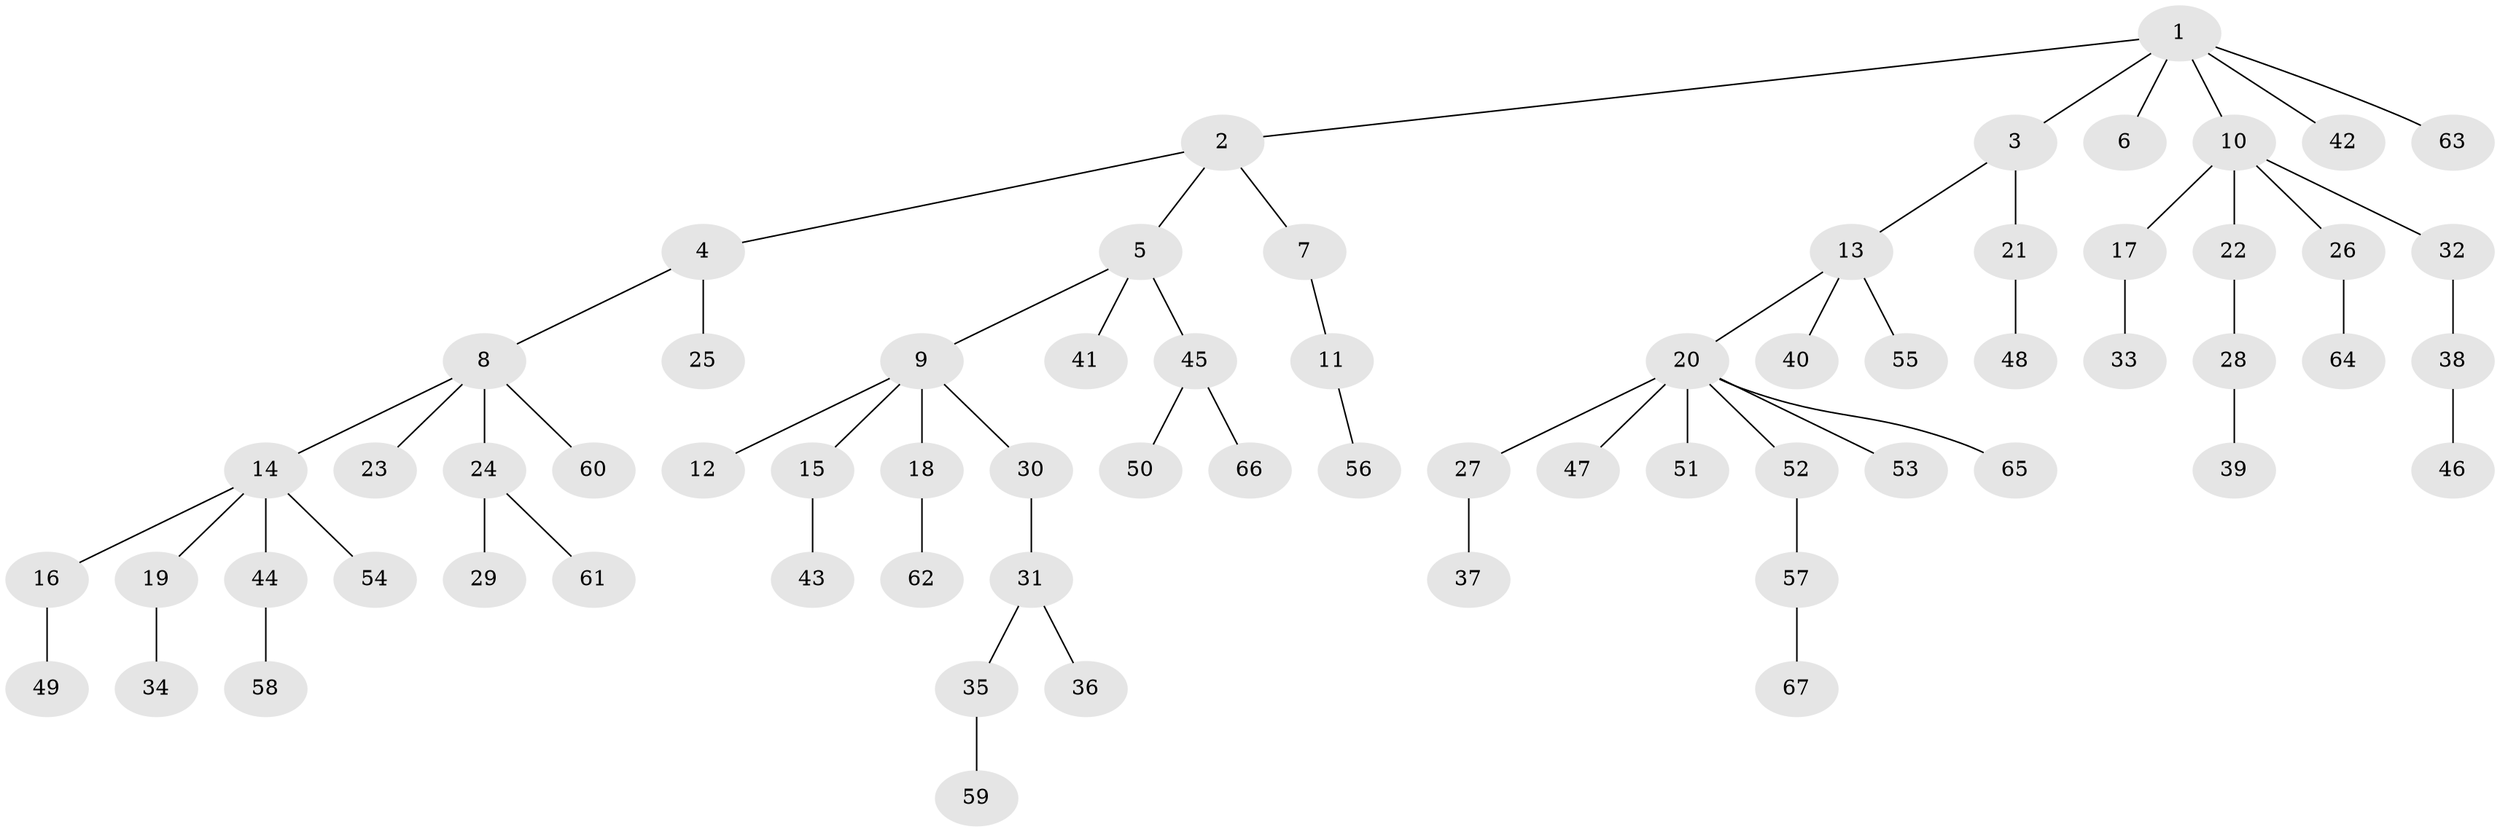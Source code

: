 // Generated by graph-tools (version 1.1) at 2025/36/03/09/25 02:36:58]
// undirected, 67 vertices, 66 edges
graph export_dot {
graph [start="1"]
  node [color=gray90,style=filled];
  1;
  2;
  3;
  4;
  5;
  6;
  7;
  8;
  9;
  10;
  11;
  12;
  13;
  14;
  15;
  16;
  17;
  18;
  19;
  20;
  21;
  22;
  23;
  24;
  25;
  26;
  27;
  28;
  29;
  30;
  31;
  32;
  33;
  34;
  35;
  36;
  37;
  38;
  39;
  40;
  41;
  42;
  43;
  44;
  45;
  46;
  47;
  48;
  49;
  50;
  51;
  52;
  53;
  54;
  55;
  56;
  57;
  58;
  59;
  60;
  61;
  62;
  63;
  64;
  65;
  66;
  67;
  1 -- 2;
  1 -- 3;
  1 -- 6;
  1 -- 10;
  1 -- 42;
  1 -- 63;
  2 -- 4;
  2 -- 5;
  2 -- 7;
  3 -- 13;
  3 -- 21;
  4 -- 8;
  4 -- 25;
  5 -- 9;
  5 -- 41;
  5 -- 45;
  7 -- 11;
  8 -- 14;
  8 -- 23;
  8 -- 24;
  8 -- 60;
  9 -- 12;
  9 -- 15;
  9 -- 18;
  9 -- 30;
  10 -- 17;
  10 -- 22;
  10 -- 26;
  10 -- 32;
  11 -- 56;
  13 -- 20;
  13 -- 40;
  13 -- 55;
  14 -- 16;
  14 -- 19;
  14 -- 44;
  14 -- 54;
  15 -- 43;
  16 -- 49;
  17 -- 33;
  18 -- 62;
  19 -- 34;
  20 -- 27;
  20 -- 47;
  20 -- 51;
  20 -- 52;
  20 -- 53;
  20 -- 65;
  21 -- 48;
  22 -- 28;
  24 -- 29;
  24 -- 61;
  26 -- 64;
  27 -- 37;
  28 -- 39;
  30 -- 31;
  31 -- 35;
  31 -- 36;
  32 -- 38;
  35 -- 59;
  38 -- 46;
  44 -- 58;
  45 -- 50;
  45 -- 66;
  52 -- 57;
  57 -- 67;
}
